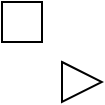 <mxfile version="20.3.6" type="github">
  <diagram id="4a7-2WE8xKxB6OBSDGvC" name="Pagina-1">
    <mxGraphModel dx="1422" dy="754" grid="1" gridSize="10" guides="1" tooltips="1" connect="1" arrows="1" fold="1" page="1" pageScale="1" pageWidth="827" pageHeight="1169" math="0" shadow="0">
      <root>
        <mxCell id="0" />
        <mxCell id="1" parent="0" />
        <mxCell id="JzJS7d3UGRgkjg6-kvfK-1" value="" style="whiteSpace=wrap;html=1;aspect=fixed;" parent="1" vertex="1">
          <mxGeometry x="170" y="170" width="20" height="20" as="geometry" />
        </mxCell>
        <mxCell id="JzJS7d3UGRgkjg6-kvfK-2" value="" style="triangle;whiteSpace=wrap;html=1;" parent="1" vertex="1">
          <mxGeometry x="200" y="200" width="20" height="20" as="geometry" />
        </mxCell>
      </root>
    </mxGraphModel>
  </diagram>
</mxfile>
